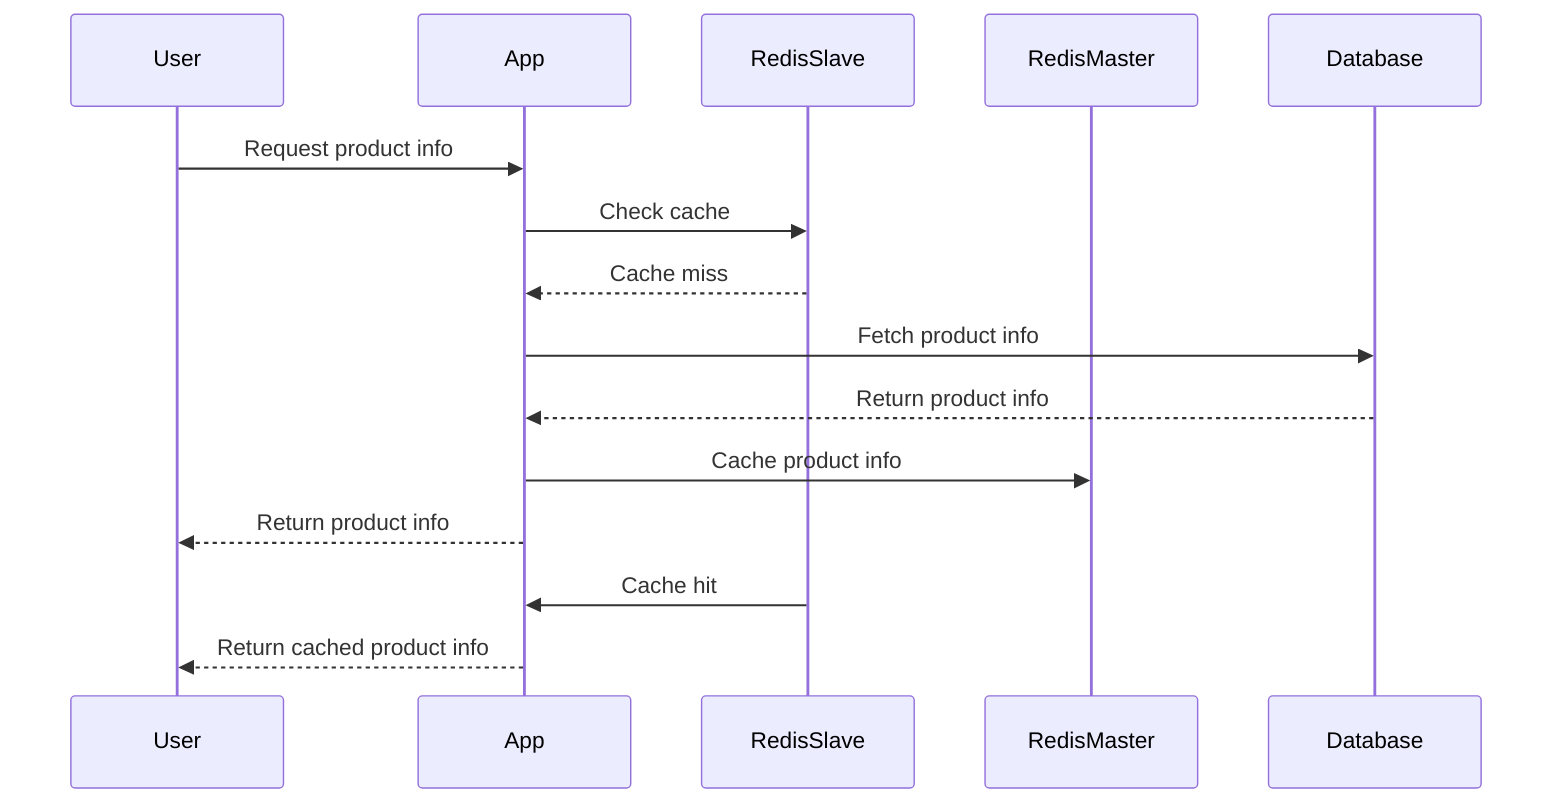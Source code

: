 sequenceDiagram
    participant User
    participant App
    participant RedisSlave
    participant RedisMaster
    participant Database

    User->>App: Request product info
    App->>RedisSlave: Check cache
    RedisSlave-->>App: Cache miss
    App->>Database: Fetch product info
    Database-->>App: Return product info
    App->>RedisMaster: Cache product info
    App-->>User: Return product info
    RedisSlave->>App: Cache hit
    App-->>User: Return cached product info